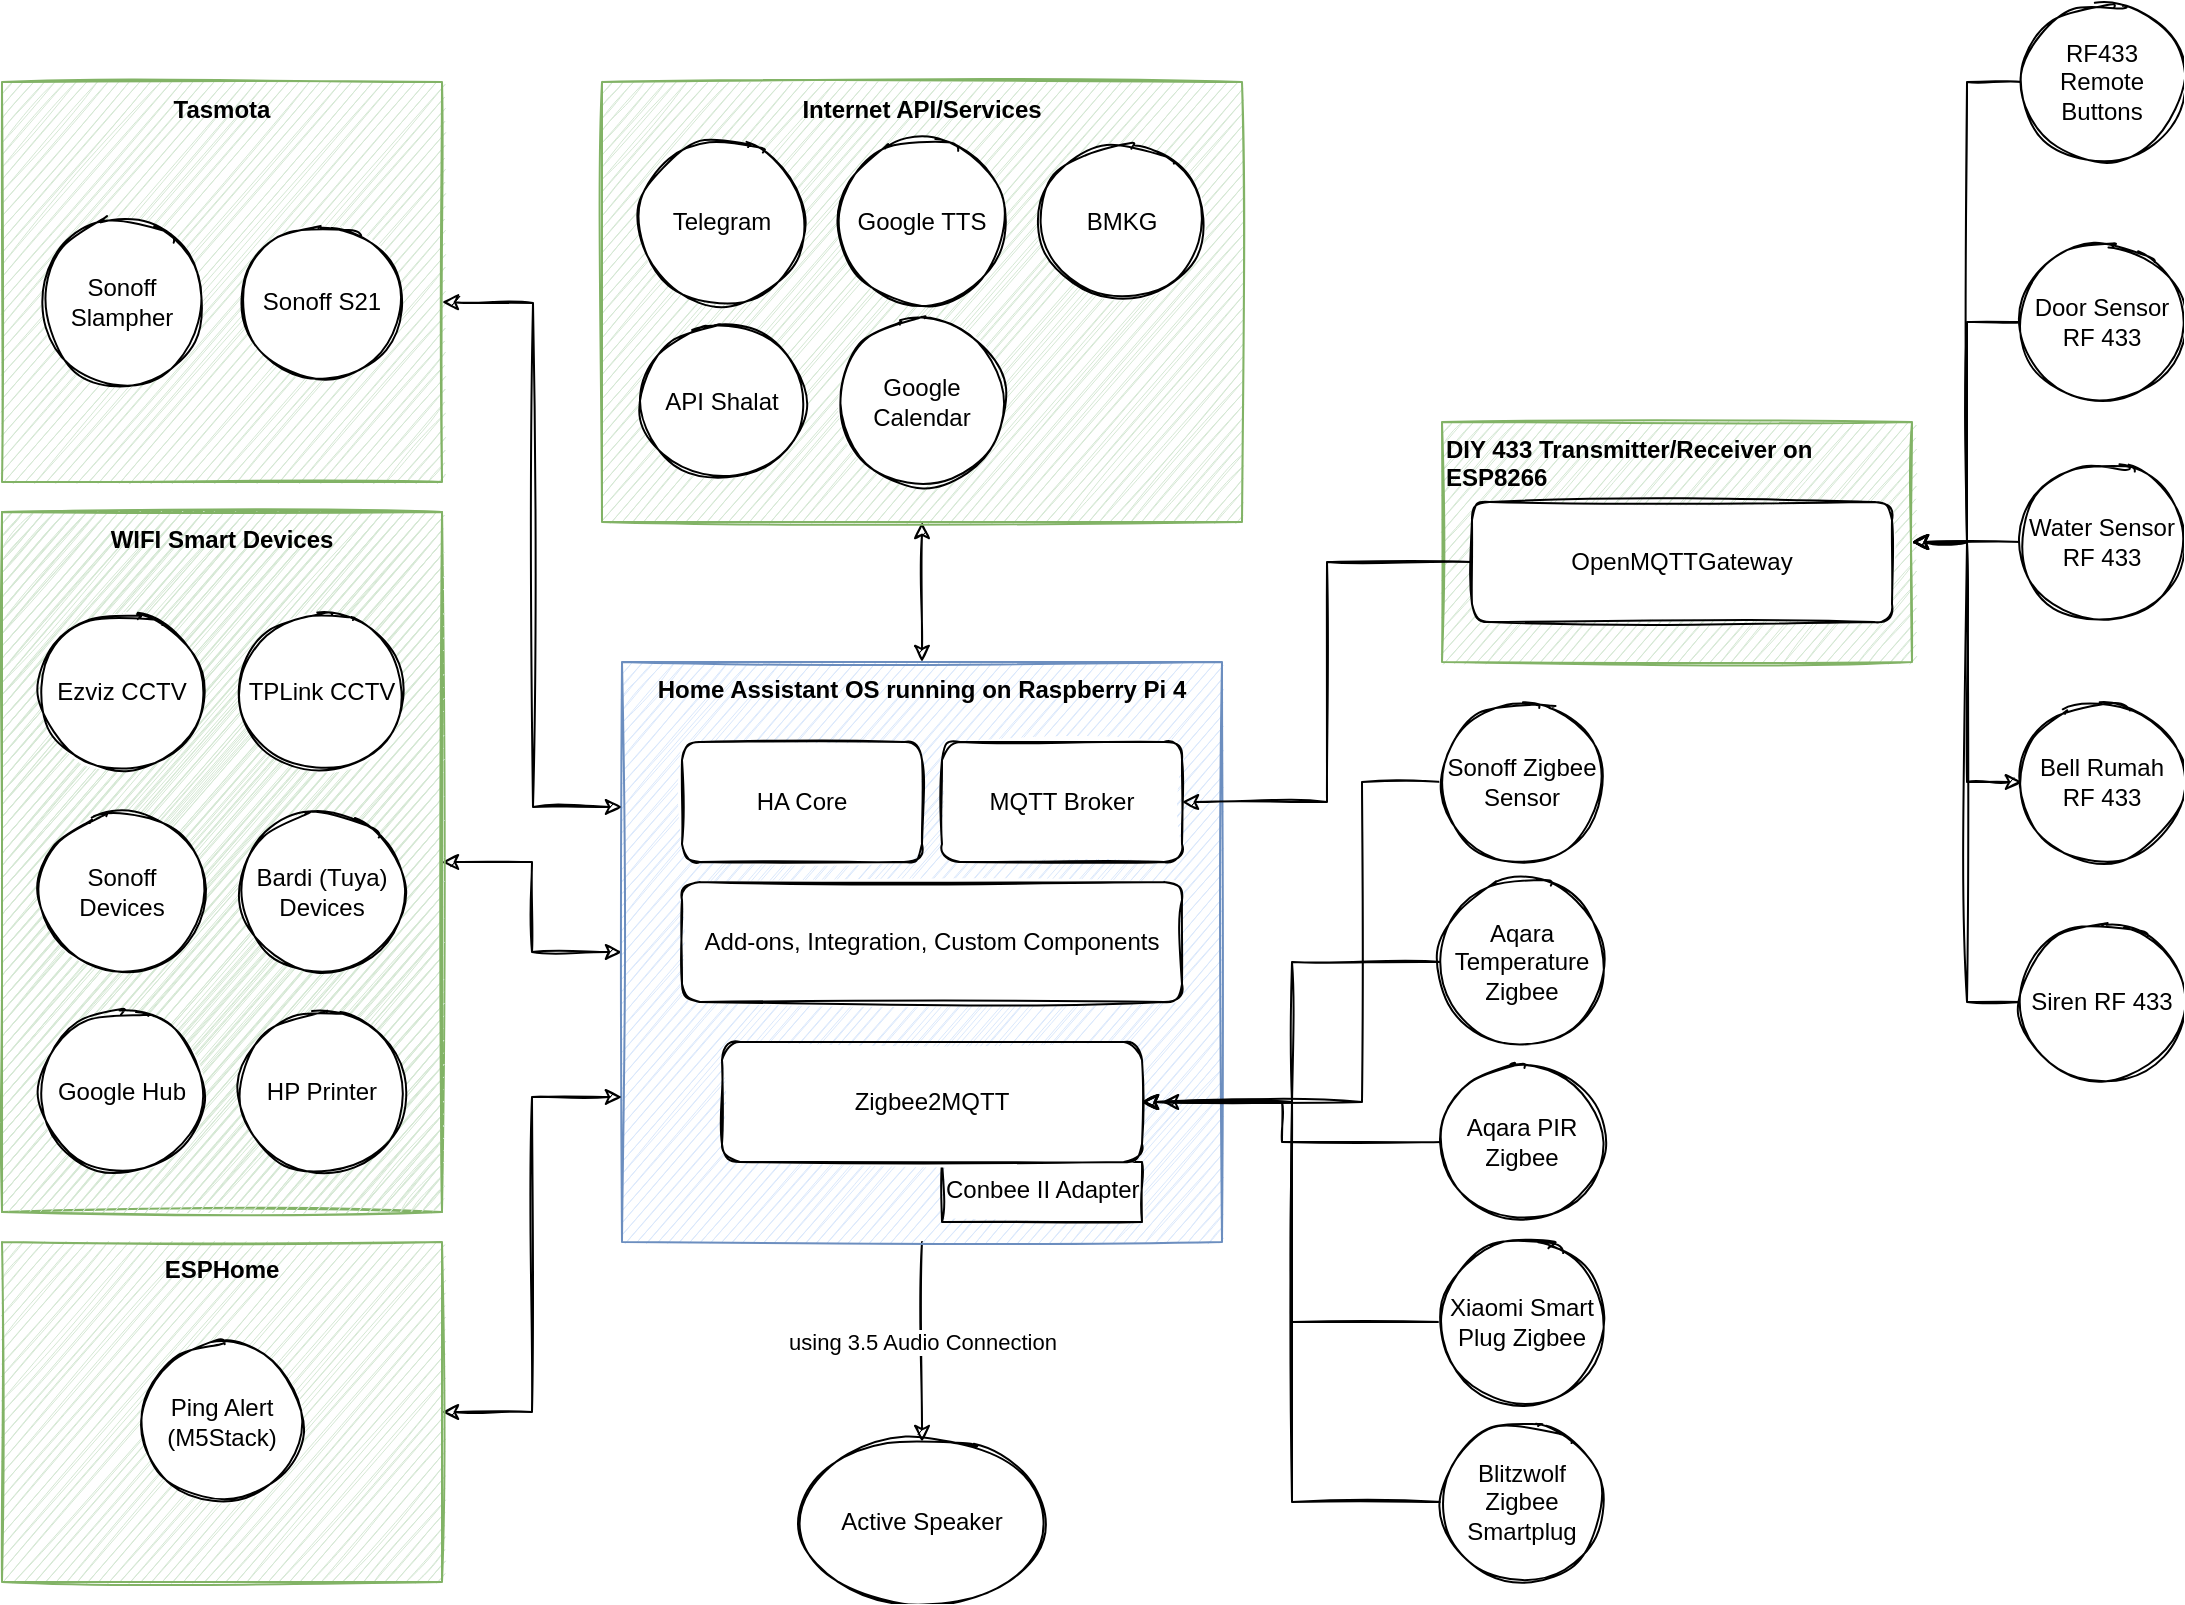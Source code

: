 <mxfile version="14.6.13" type="device"><diagram id="ntGF9mVDLLqKrQLYp6Vx" name="Page-1"><mxGraphModel dx="2846" dy="2249" grid="1" gridSize="10" guides="1" tooltips="1" connect="1" arrows="1" fold="1" page="1" pageScale="1" pageWidth="850" pageHeight="1100" math="0" shadow="0"><root><mxCell id="0"/><mxCell id="1" parent="0"/><mxCell id="Kk-YbmotZJmCOC3JGwRB-41" style="edgeStyle=orthogonalEdgeStyle;rounded=0;orthogonalLoop=1;jettySize=auto;html=1;entryX=0;entryY=0.5;entryDx=0;entryDy=0;startArrow=classic;startFill=1;sketch=1;" parent="1" source="Kk-YbmotZJmCOC3JGwRB-40" target="Kk-YbmotZJmCOC3JGwRB-8" edge="1"><mxGeometry relative="1" as="geometry"/></mxCell><mxCell id="Kk-YbmotZJmCOC3JGwRB-15" value="using 3.5 Audio Connection" style="edgeStyle=orthogonalEdgeStyle;rounded=0;orthogonalLoop=1;jettySize=auto;html=1;entryX=0.5;entryY=0;entryDx=0;entryDy=0;sketch=1;" parent="1" source="Kk-YbmotZJmCOC3JGwRB-8" target="Kk-YbmotZJmCOC3JGwRB-14" edge="1"><mxGeometry relative="1" as="geometry"/></mxCell><mxCell id="Kk-YbmotZJmCOC3JGwRB-8" value="&lt;b&gt;Home Assistant OS running on Raspberry Pi 4&lt;/b&gt;" style="rounded=0;whiteSpace=wrap;html=1;align=center;labelPosition=center;verticalLabelPosition=middle;verticalAlign=top;sketch=1;fillColor=#dae8fc;strokeColor=#6c8ebf;" parent="1" vertex="1"><mxGeometry x="30" y="210" width="300" height="290" as="geometry"/></mxCell><mxCell id="Kk-YbmotZJmCOC3JGwRB-1" value="MQTT Broker" style="rounded=1;whiteSpace=wrap;html=1;sketch=1;" parent="1" vertex="1"><mxGeometry x="190" y="250" width="120" height="60" as="geometry"/></mxCell><mxCell id="Kk-YbmotZJmCOC3JGwRB-9" value="HA Core" style="rounded=1;whiteSpace=wrap;html=1;sketch=1;" parent="1" vertex="1"><mxGeometry x="60" y="250" width="120" height="60" as="geometry"/></mxCell><mxCell id="Kk-YbmotZJmCOC3JGwRB-10" value="Add-ons, Integration, Custom Components" style="rounded=1;whiteSpace=wrap;html=1;sketch=1;" parent="1" vertex="1"><mxGeometry x="60" y="320" width="250" height="60" as="geometry"/></mxCell><mxCell id="Kk-YbmotZJmCOC3JGwRB-12" value="&lt;b&gt;DIY 433 Transmitter/Receiver on ESP8266&lt;/b&gt;" style="rounded=0;whiteSpace=wrap;html=1;align=left;verticalAlign=top;sketch=1;fillColor=#d5e8d4;strokeColor=#82b366;" parent="1" vertex="1"><mxGeometry x="440" y="90" width="235" height="120" as="geometry"/></mxCell><mxCell id="Kk-YbmotZJmCOC3JGwRB-16" style="edgeStyle=orthogonalEdgeStyle;rounded=0;orthogonalLoop=1;jettySize=auto;html=1;entryX=1;entryY=0.5;entryDx=0;entryDy=0;sketch=1;" parent="1" source="Kk-YbmotZJmCOC3JGwRB-13" target="Kk-YbmotZJmCOC3JGwRB-1" edge="1"><mxGeometry relative="1" as="geometry"/></mxCell><mxCell id="Kk-YbmotZJmCOC3JGwRB-13" value="OpenMQTTGateway" style="rounded=1;whiteSpace=wrap;html=1;sketch=1;" parent="1" vertex="1"><mxGeometry x="455" y="130" width="210" height="60" as="geometry"/></mxCell><mxCell id="Kk-YbmotZJmCOC3JGwRB-14" value="Active Speaker" style="ellipse;whiteSpace=wrap;html=1;align=center;sketch=1;" parent="1" vertex="1"><mxGeometry x="120" y="600" width="120" height="80" as="geometry"/></mxCell><mxCell id="Kk-YbmotZJmCOC3JGwRB-21" style="edgeStyle=orthogonalEdgeStyle;rounded=0;orthogonalLoop=1;jettySize=auto;html=1;entryX=1;entryY=0.5;entryDx=0;entryDy=0;sketch=1;" parent="1" source="Kk-YbmotZJmCOC3JGwRB-17" target="Kk-YbmotZJmCOC3JGwRB-12" edge="1"><mxGeometry relative="1" as="geometry"/></mxCell><mxCell id="Kk-YbmotZJmCOC3JGwRB-17" value="Door Sensor RF 433" style="ellipse;whiteSpace=wrap;html=1;aspect=fixed;align=center;sketch=1;" parent="1" vertex="1"><mxGeometry x="730" width="80" height="80" as="geometry"/></mxCell><mxCell id="Kk-YbmotZJmCOC3JGwRB-22" style="edgeStyle=orthogonalEdgeStyle;rounded=0;orthogonalLoop=1;jettySize=auto;html=1;entryX=1;entryY=0.5;entryDx=0;entryDy=0;sketch=1;" parent="1" source="Kk-YbmotZJmCOC3JGwRB-18" target="Kk-YbmotZJmCOC3JGwRB-12" edge="1"><mxGeometry relative="1" as="geometry"/></mxCell><mxCell id="Kk-YbmotZJmCOC3JGwRB-18" value="Water Sensor RF 433" style="ellipse;whiteSpace=wrap;html=1;aspect=fixed;align=center;sketch=1;" parent="1" vertex="1"><mxGeometry x="730" y="110" width="80" height="80" as="geometry"/></mxCell><mxCell id="Kk-YbmotZJmCOC3JGwRB-23" style="edgeStyle=orthogonalEdgeStyle;rounded=0;orthogonalLoop=1;jettySize=auto;html=1;entryX=1;entryY=0.5;entryDx=0;entryDy=0;startArrow=classic;startFill=1;sketch=1;" parent="1" source="Kk-YbmotZJmCOC3JGwRB-19" target="Kk-YbmotZJmCOC3JGwRB-12" edge="1"><mxGeometry relative="1" as="geometry"/></mxCell><mxCell id="Kk-YbmotZJmCOC3JGwRB-19" value="Bell Rumah RF 433" style="ellipse;whiteSpace=wrap;html=1;aspect=fixed;align=center;sketch=1;" parent="1" vertex="1"><mxGeometry x="730" y="230" width="80" height="80" as="geometry"/></mxCell><mxCell id="Kk-YbmotZJmCOC3JGwRB-24" style="edgeStyle=orthogonalEdgeStyle;rounded=0;orthogonalLoop=1;jettySize=auto;html=1;entryX=1;entryY=0.5;entryDx=0;entryDy=0;sketch=1;" parent="1" source="Kk-YbmotZJmCOC3JGwRB-20" target="Kk-YbmotZJmCOC3JGwRB-12" edge="1"><mxGeometry relative="1" as="geometry"/></mxCell><mxCell id="Kk-YbmotZJmCOC3JGwRB-20" value="Siren RF 433" style="ellipse;whiteSpace=wrap;html=1;aspect=fixed;align=center;sketch=1;" parent="1" vertex="1"><mxGeometry x="730" y="340" width="80" height="80" as="geometry"/></mxCell><mxCell id="Kk-YbmotZJmCOC3JGwRB-25" value="Conbee II Adapter" style="rounded=0;whiteSpace=wrap;html=1;align=left;verticalAlign=top;sketch=1;" parent="1" vertex="1"><mxGeometry x="190" y="460" width="100" height="30" as="geometry"/></mxCell><mxCell id="Kk-YbmotZJmCOC3JGwRB-26" value="Zigbee2MQTT" style="rounded=1;whiteSpace=wrap;html=1;sketch=1;" parent="1" vertex="1"><mxGeometry x="80" y="400" width="210" height="60" as="geometry"/></mxCell><mxCell id="pa_9JQz73_w9uVpLtFOk-4" style="edgeStyle=orthogonalEdgeStyle;rounded=0;orthogonalLoop=1;jettySize=auto;html=1;entryX=1;entryY=0.5;entryDx=0;entryDy=0;sketch=1;" edge="1" parent="1" source="Kk-YbmotZJmCOC3JGwRB-28" target="Kk-YbmotZJmCOC3JGwRB-26"><mxGeometry relative="1" as="geometry"/></mxCell><mxCell id="Kk-YbmotZJmCOC3JGwRB-28" value="Aqara Temperature Zigbee" style="ellipse;whiteSpace=wrap;html=1;aspect=fixed;align=center;sketch=1;" parent="1" vertex="1"><mxGeometry x="440" y="320" width="80" height="80" as="geometry"/></mxCell><mxCell id="pa_9JQz73_w9uVpLtFOk-5" style="edgeStyle=orthogonalEdgeStyle;rounded=0;orthogonalLoop=1;jettySize=auto;html=1;sketch=1;" edge="1" parent="1" source="Kk-YbmotZJmCOC3JGwRB-29"><mxGeometry relative="1" as="geometry"><mxPoint x="300" y="430" as="targetPoint"/><Array as="points"><mxPoint x="360" y="450"/><mxPoint x="360" y="430"/></Array></mxGeometry></mxCell><mxCell id="Kk-YbmotZJmCOC3JGwRB-29" value="Aqara PIR Zigbee" style="ellipse;whiteSpace=wrap;html=1;aspect=fixed;align=center;sketch=1;" parent="1" vertex="1"><mxGeometry x="440" y="410" width="80" height="80" as="geometry"/></mxCell><mxCell id="pa_9JQz73_w9uVpLtFOk-6" style="edgeStyle=orthogonalEdgeStyle;rounded=0;orthogonalLoop=1;jettySize=auto;html=1;entryX=1;entryY=0.5;entryDx=0;entryDy=0;sketch=1;" edge="1" parent="1" source="Kk-YbmotZJmCOC3JGwRB-30" target="Kk-YbmotZJmCOC3JGwRB-26"><mxGeometry relative="1" as="geometry"/></mxCell><mxCell id="Kk-YbmotZJmCOC3JGwRB-30" value="Xiaomi Smart Plug Zigbee" style="ellipse;whiteSpace=wrap;html=1;aspect=fixed;align=center;sketch=1;" parent="1" vertex="1"><mxGeometry x="440" y="500" width="80" height="80" as="geometry"/></mxCell><mxCell id="Kk-YbmotZJmCOC3JGwRB-42" value="" style="group;sketch=1;strokeColor=#82b366;fillColor=#D5E8D4;" parent="1" vertex="1" connectable="0"><mxGeometry x="-280" y="135" width="220" height="350" as="geometry"/></mxCell><mxCell id="Kk-YbmotZJmCOC3JGwRB-40" value="&lt;b&gt;WIFI Smart Devices&lt;/b&gt;" style="rounded=0;whiteSpace=wrap;html=1;align=center;verticalAlign=top;sketch=1;fillColor=#d5e8d4;strokeColor=#82b366;" parent="Kk-YbmotZJmCOC3JGwRB-42" vertex="1"><mxGeometry width="220" height="350" as="geometry"/></mxCell><mxCell id="Kk-YbmotZJmCOC3JGwRB-34" value="Ezviz CCTV" style="ellipse;whiteSpace=wrap;html=1;aspect=fixed;align=center;sketch=1;" parent="Kk-YbmotZJmCOC3JGwRB-42" vertex="1"><mxGeometry x="20" y="50" width="80" height="80" as="geometry"/></mxCell><mxCell id="Kk-YbmotZJmCOC3JGwRB-35" value="TPLink CCTV" style="ellipse;whiteSpace=wrap;html=1;aspect=fixed;align=center;sketch=1;" parent="Kk-YbmotZJmCOC3JGwRB-42" vertex="1"><mxGeometry x="120" y="50" width="80" height="80" as="geometry"/></mxCell><mxCell id="Kk-YbmotZJmCOC3JGwRB-36" value="Sonoff Devices" style="ellipse;whiteSpace=wrap;html=1;aspect=fixed;align=center;sketch=1;" parent="Kk-YbmotZJmCOC3JGwRB-42" vertex="1"><mxGeometry x="20" y="150" width="80" height="80" as="geometry"/></mxCell><mxCell id="Kk-YbmotZJmCOC3JGwRB-37" value="Bardi (Tuya) Devices" style="ellipse;whiteSpace=wrap;html=1;aspect=fixed;align=center;sketch=1;" parent="Kk-YbmotZJmCOC3JGwRB-42" vertex="1"><mxGeometry x="120" y="150" width="80" height="80" as="geometry"/></mxCell><mxCell id="Kk-YbmotZJmCOC3JGwRB-38" value="Google Hub" style="ellipse;whiteSpace=wrap;html=1;aspect=fixed;align=center;sketch=1;" parent="Kk-YbmotZJmCOC3JGwRB-42" vertex="1"><mxGeometry x="20" y="250" width="80" height="80" as="geometry"/></mxCell><mxCell id="Kk-YbmotZJmCOC3JGwRB-39" value="HP Printer" style="ellipse;whiteSpace=wrap;html=1;aspect=fixed;align=center;sketch=1;" parent="Kk-YbmotZJmCOC3JGwRB-42" vertex="1"><mxGeometry x="120" y="250" width="80" height="80" as="geometry"/></mxCell><mxCell id="Kk-YbmotZJmCOC3JGwRB-50" style="edgeStyle=orthogonalEdgeStyle;rounded=0;orthogonalLoop=1;jettySize=auto;html=1;entryX=0.5;entryY=0;entryDx=0;entryDy=0;startArrow=classic;startFill=1;sketch=1;" parent="1" source="Kk-YbmotZJmCOC3JGwRB-48" target="Kk-YbmotZJmCOC3JGwRB-8" edge="1"><mxGeometry relative="1" as="geometry"/></mxCell><mxCell id="Kk-YbmotZJmCOC3JGwRB-48" value="&lt;b&gt;Internet API/Services&lt;/b&gt;" style="rounded=0;whiteSpace=wrap;html=1;align=center;verticalAlign=top;sketch=1;fillColor=#d5e8d4;strokeColor=#82b366;" parent="1" vertex="1"><mxGeometry x="20" y="-80" width="320" height="220" as="geometry"/></mxCell><mxCell id="Kk-YbmotZJmCOC3JGwRB-43" value="Telegram" style="ellipse;whiteSpace=wrap;html=1;aspect=fixed;align=center;sketch=1;" parent="1" vertex="1"><mxGeometry x="40" y="-50" width="80" height="80" as="geometry"/></mxCell><mxCell id="Kk-YbmotZJmCOC3JGwRB-44" value="Google TTS" style="ellipse;whiteSpace=wrap;html=1;aspect=fixed;align=center;sketch=1;" parent="1" vertex="1"><mxGeometry x="140" y="-50" width="80" height="80" as="geometry"/></mxCell><mxCell id="Kk-YbmotZJmCOC3JGwRB-45" value="Google Calendar" style="ellipse;whiteSpace=wrap;html=1;aspect=fixed;align=center;sketch=1;" parent="1" vertex="1"><mxGeometry x="140" y="40" width="80" height="80" as="geometry"/></mxCell><mxCell id="Kk-YbmotZJmCOC3JGwRB-46" value="API Shalat" style="ellipse;whiteSpace=wrap;html=1;aspect=fixed;align=center;sketch=1;" parent="1" vertex="1"><mxGeometry x="40" y="40" width="80" height="80" as="geometry"/></mxCell><mxCell id="Kk-YbmotZJmCOC3JGwRB-47" value="BMKG" style="ellipse;whiteSpace=wrap;html=1;aspect=fixed;align=center;sketch=1;" parent="1" vertex="1"><mxGeometry x="240" y="-50" width="80" height="80" as="geometry"/></mxCell><mxCell id="Kk-YbmotZJmCOC3JGwRB-52" style="edgeStyle=orthogonalEdgeStyle;rounded=0;orthogonalLoop=1;jettySize=auto;html=1;entryX=1;entryY=0.5;entryDx=0;entryDy=0;startArrow=none;startFill=0;sketch=1;" parent="1" source="Kk-YbmotZJmCOC3JGwRB-51" target="Kk-YbmotZJmCOC3JGwRB-12" edge="1"><mxGeometry relative="1" as="geometry"/></mxCell><mxCell id="Kk-YbmotZJmCOC3JGwRB-51" value="RF433 Remote Buttons" style="ellipse;whiteSpace=wrap;html=1;aspect=fixed;align=center;sketch=1;" parent="1" vertex="1"><mxGeometry x="730" y="-120" width="80" height="80" as="geometry"/></mxCell><mxCell id="pa_9JQz73_w9uVpLtFOk-7" style="edgeStyle=orthogonalEdgeStyle;rounded=0;orthogonalLoop=1;jettySize=auto;html=1;entryX=1;entryY=0.5;entryDx=0;entryDy=0;sketch=1;" edge="1" parent="1" source="pa_9JQz73_w9uVpLtFOk-1" target="Kk-YbmotZJmCOC3JGwRB-26"><mxGeometry relative="1" as="geometry"/></mxCell><mxCell id="pa_9JQz73_w9uVpLtFOk-1" value="Blitzwolf Zigbee Smartplug" style="ellipse;whiteSpace=wrap;html=1;aspect=fixed;align=center;sketch=1;" vertex="1" parent="1"><mxGeometry x="440" y="590" width="80" height="80" as="geometry"/></mxCell><mxCell id="pa_9JQz73_w9uVpLtFOk-3" style="edgeStyle=orthogonalEdgeStyle;rounded=0;orthogonalLoop=1;jettySize=auto;html=1;entryX=1;entryY=0.5;entryDx=0;entryDy=0;sketch=1;" edge="1" parent="1" source="pa_9JQz73_w9uVpLtFOk-2" target="Kk-YbmotZJmCOC3JGwRB-26"><mxGeometry relative="1" as="geometry"><Array as="points"><mxPoint x="400" y="270"/><mxPoint x="400" y="430"/></Array></mxGeometry></mxCell><mxCell id="pa_9JQz73_w9uVpLtFOk-2" value="Sonoff Zigbee Sensor" style="ellipse;whiteSpace=wrap;html=1;aspect=fixed;align=center;sketch=1;" vertex="1" parent="1"><mxGeometry x="440" y="230" width="80" height="80" as="geometry"/></mxCell><mxCell id="pa_9JQz73_w9uVpLtFOk-17" value="&lt;b&gt;Tasmota&lt;/b&gt;" style="rounded=0;whiteSpace=wrap;html=1;align=center;verticalAlign=top;sketch=1;fillColor=#d5e8d4;strokeColor=#82b366;" vertex="1" parent="1"><mxGeometry x="-280" y="-80" width="220" height="200" as="geometry"/></mxCell><mxCell id="pa_9JQz73_w9uVpLtFOk-20" value="Sonoff Slampher" style="ellipse;whiteSpace=wrap;html=1;aspect=fixed;align=center;sketch=1;" vertex="1" parent="1"><mxGeometry x="-260" y="-10" width="80" height="80" as="geometry"/></mxCell><mxCell id="pa_9JQz73_w9uVpLtFOk-24" style="edgeStyle=orthogonalEdgeStyle;rounded=0;sketch=1;orthogonalLoop=1;jettySize=auto;html=1;entryX=0;entryY=0.25;entryDx=0;entryDy=0;startArrow=classic;startFill=1;" edge="1" parent="1" target="Kk-YbmotZJmCOC3JGwRB-8"><mxGeometry relative="1" as="geometry"><mxPoint x="-60" y="30" as="sourcePoint"/></mxGeometry></mxCell><mxCell id="pa_9JQz73_w9uVpLtFOk-21" value="Sonoff S21" style="ellipse;whiteSpace=wrap;html=1;aspect=fixed;align=center;sketch=1;" vertex="1" parent="1"><mxGeometry x="-160" y="-10" width="80" height="80" as="geometry"/></mxCell><mxCell id="pa_9JQz73_w9uVpLtFOk-28" style="edgeStyle=orthogonalEdgeStyle;rounded=0;sketch=1;orthogonalLoop=1;jettySize=auto;html=1;entryX=0;entryY=0.75;entryDx=0;entryDy=0;startArrow=classic;startFill=1;" edge="1" parent="1" source="pa_9JQz73_w9uVpLtFOk-25" target="Kk-YbmotZJmCOC3JGwRB-8"><mxGeometry relative="1" as="geometry"/></mxCell><mxCell id="pa_9JQz73_w9uVpLtFOk-25" value="&lt;b&gt;ESPHome&lt;/b&gt;" style="rounded=0;whiteSpace=wrap;html=1;align=center;verticalAlign=top;sketch=1;fillColor=#d5e8d4;strokeColor=#82b366;" vertex="1" parent="1"><mxGeometry x="-280" y="500" width="220" height="170" as="geometry"/></mxCell><mxCell id="pa_9JQz73_w9uVpLtFOk-26" value="Ping Alert (M5Stack)" style="ellipse;whiteSpace=wrap;html=1;aspect=fixed;align=center;sketch=1;" vertex="1" parent="1"><mxGeometry x="-210" y="550" width="80" height="80" as="geometry"/></mxCell></root></mxGraphModel></diagram></mxfile>